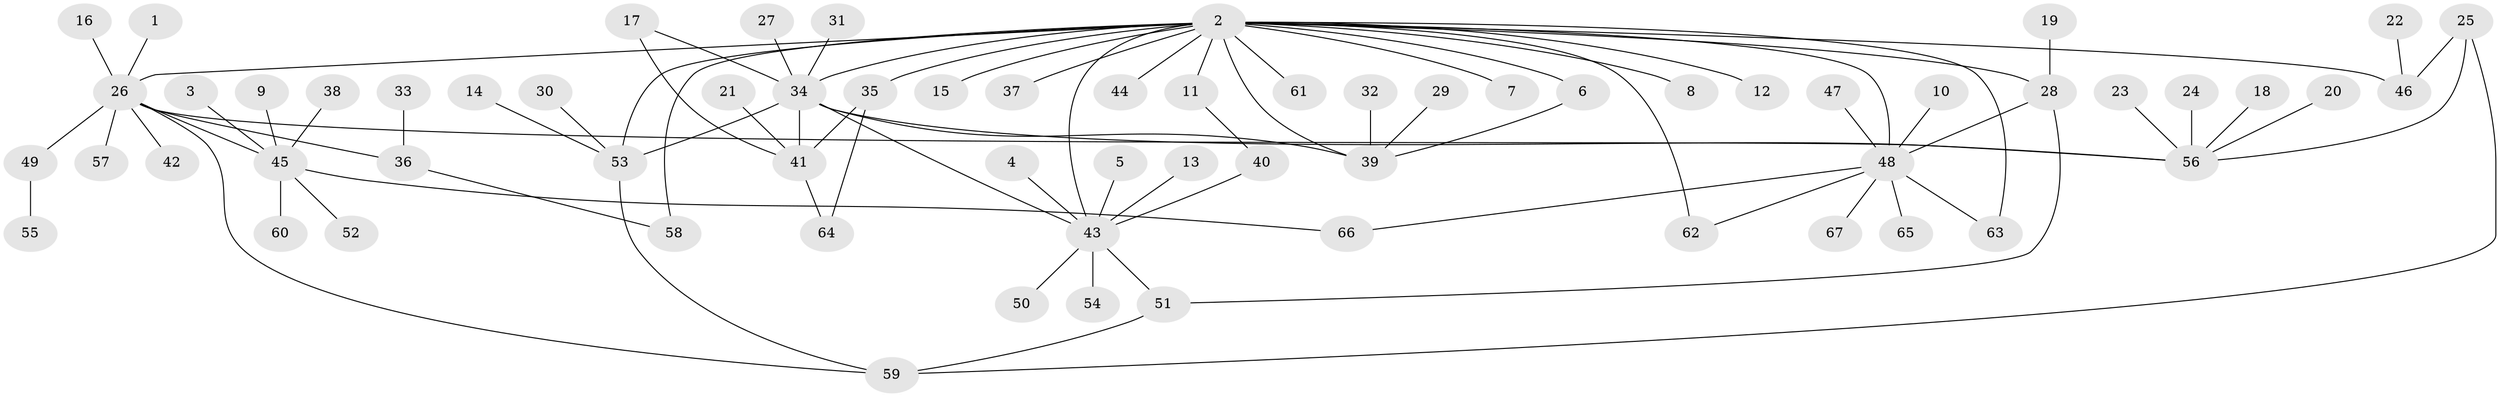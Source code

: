// original degree distribution, {6: 0.022727272727272728, 16: 0.007575757575757576, 13: 0.007575757575757576, 4: 0.045454545454545456, 8: 0.015151515151515152, 14: 0.007575757575757576, 2: 0.22727272727272727, 1: 0.5378787878787878, 10: 0.007575757575757576, 5: 0.03787878787878788, 3: 0.06060606060606061, 7: 0.007575757575757576, 11: 0.007575757575757576, 9: 0.007575757575757576}
// Generated by graph-tools (version 1.1) at 2025/49/03/09/25 03:49:52]
// undirected, 67 vertices, 85 edges
graph export_dot {
graph [start="1"]
  node [color=gray90,style=filled];
  1;
  2;
  3;
  4;
  5;
  6;
  7;
  8;
  9;
  10;
  11;
  12;
  13;
  14;
  15;
  16;
  17;
  18;
  19;
  20;
  21;
  22;
  23;
  24;
  25;
  26;
  27;
  28;
  29;
  30;
  31;
  32;
  33;
  34;
  35;
  36;
  37;
  38;
  39;
  40;
  41;
  42;
  43;
  44;
  45;
  46;
  47;
  48;
  49;
  50;
  51;
  52;
  53;
  54;
  55;
  56;
  57;
  58;
  59;
  60;
  61;
  62;
  63;
  64;
  65;
  66;
  67;
  1 -- 26 [weight=1.0];
  2 -- 6 [weight=1.0];
  2 -- 7 [weight=1.0];
  2 -- 8 [weight=1.0];
  2 -- 11 [weight=1.0];
  2 -- 12 [weight=1.0];
  2 -- 15 [weight=1.0];
  2 -- 26 [weight=1.0];
  2 -- 28 [weight=1.0];
  2 -- 34 [weight=3.0];
  2 -- 35 [weight=1.0];
  2 -- 37 [weight=1.0];
  2 -- 39 [weight=1.0];
  2 -- 43 [weight=1.0];
  2 -- 44 [weight=1.0];
  2 -- 46 [weight=2.0];
  2 -- 48 [weight=1.0];
  2 -- 53 [weight=1.0];
  2 -- 58 [weight=2.0];
  2 -- 61 [weight=1.0];
  2 -- 62 [weight=1.0];
  2 -- 63 [weight=2.0];
  3 -- 45 [weight=1.0];
  4 -- 43 [weight=1.0];
  5 -- 43 [weight=1.0];
  6 -- 39 [weight=1.0];
  9 -- 45 [weight=1.0];
  10 -- 48 [weight=1.0];
  11 -- 40 [weight=1.0];
  13 -- 43 [weight=1.0];
  14 -- 53 [weight=1.0];
  16 -- 26 [weight=1.0];
  17 -- 34 [weight=1.0];
  17 -- 41 [weight=1.0];
  18 -- 56 [weight=1.0];
  19 -- 28 [weight=1.0];
  20 -- 56 [weight=1.0];
  21 -- 41 [weight=1.0];
  22 -- 46 [weight=1.0];
  23 -- 56 [weight=1.0];
  24 -- 56 [weight=1.0];
  25 -- 46 [weight=1.0];
  25 -- 56 [weight=1.0];
  25 -- 59 [weight=1.0];
  26 -- 36 [weight=1.0];
  26 -- 42 [weight=1.0];
  26 -- 45 [weight=1.0];
  26 -- 49 [weight=1.0];
  26 -- 56 [weight=1.0];
  26 -- 57 [weight=1.0];
  26 -- 59 [weight=1.0];
  27 -- 34 [weight=1.0];
  28 -- 48 [weight=1.0];
  28 -- 51 [weight=1.0];
  29 -- 39 [weight=1.0];
  30 -- 53 [weight=1.0];
  31 -- 34 [weight=1.0];
  32 -- 39 [weight=1.0];
  33 -- 36 [weight=1.0];
  34 -- 39 [weight=1.0];
  34 -- 41 [weight=1.0];
  34 -- 43 [weight=1.0];
  34 -- 53 [weight=1.0];
  34 -- 56 [weight=1.0];
  35 -- 41 [weight=1.0];
  35 -- 64 [weight=1.0];
  36 -- 58 [weight=1.0];
  38 -- 45 [weight=1.0];
  40 -- 43 [weight=1.0];
  41 -- 64 [weight=1.0];
  43 -- 50 [weight=1.0];
  43 -- 51 [weight=1.0];
  43 -- 54 [weight=1.0];
  45 -- 52 [weight=1.0];
  45 -- 60 [weight=1.0];
  45 -- 66 [weight=1.0];
  47 -- 48 [weight=1.0];
  48 -- 62 [weight=1.0];
  48 -- 63 [weight=1.0];
  48 -- 65 [weight=1.0];
  48 -- 66 [weight=1.0];
  48 -- 67 [weight=1.0];
  49 -- 55 [weight=1.0];
  51 -- 59 [weight=1.0];
  53 -- 59 [weight=1.0];
}
